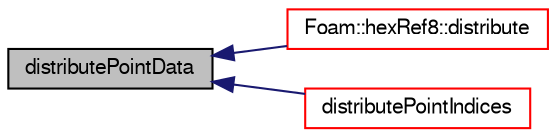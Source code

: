 digraph "distributePointData"
{
  bgcolor="transparent";
  edge [fontname="FreeSans",fontsize="10",labelfontname="FreeSans",labelfontsize="10"];
  node [fontname="FreeSans",fontsize="10",shape=record];
  rankdir="LR";
  Node119 [label="distributePointData",height=0.2,width=0.4,color="black", fillcolor="grey75", style="filled", fontcolor="black"];
  Node119 -> Node120 [dir="back",color="midnightblue",fontsize="10",style="solid",fontname="FreeSans"];
  Node120 [label="Foam::hexRef8::distribute",height=0.2,width=0.4,color="red",URL="$a21654.html#a6be2dc3eb1d541aeb83ee0a2adcc0556",tooltip="Update local numbering for mesh redistribution. "];
  Node119 -> Node126 [dir="back",color="midnightblue",fontsize="10",style="solid",fontname="FreeSans"];
  Node126 [label="distributePointIndices",height=0.2,width=0.4,color="red",URL="$a27378.html#a50e53319ea580234405e13224d2caef1",tooltip="distribute list of point/face/cell/patch indices. "];
}
